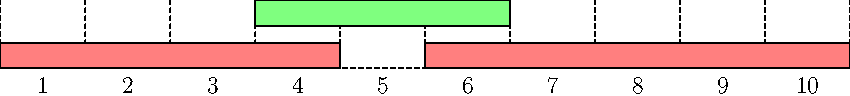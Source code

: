 size(15cm);

// course = {start, finish, "height offset", "color"}
// where "color" is 0 for grey, 1 for green, 2 for red
int courses[][] = {
    {4, 6, 1, 1},
    {1, 4, 0, 2},
    {6, 10, 0, 2},
};

int left = courses[0][0];
int right = courses[0][1];
int highest_base = courses[0][2];

for (int i=0; i<courses.length; i+=1) {
    left = min(left, courses[i][0]);
    right = max(right, courses[i][1]);
    highest_base = max(highest_base, courses[i][2]);
}

real course_height = 0.3;

pen dotted = linetype(new real[]{4,4});
draw((left - 1, 0) -- (right, 0), dotted);
for (int i=left-1; i<=right; i+=1) {
    draw((i, 0) -- (i, 0.5 * highest_base + course_height), dotted);
}

for (int i=left; i<=right; i+=1) {
    label("$" + (string)i + "$", (i - 0.5, -0.2));
}

for (int i=0; i<courses.length; i+=1) {
    pen p;
    if (courses[i][3] == 0) {
        p = gray(0.8);
    } else if (courses[i][3] == 1) {
        p = rgb(0.5, 1, 0.5);
    } else {
        p = rgb(1, 0.5, 0.5);
    }

    real h = courses[i][2] * 0.5;

    filldraw(
        (courses[i][0]-1, h) --
        (courses[i][1], h) --
        (courses[i][1], h + course_height) --
        (courses[i][0]-1, h + course_height) --
        cycle,
        p
    );
}